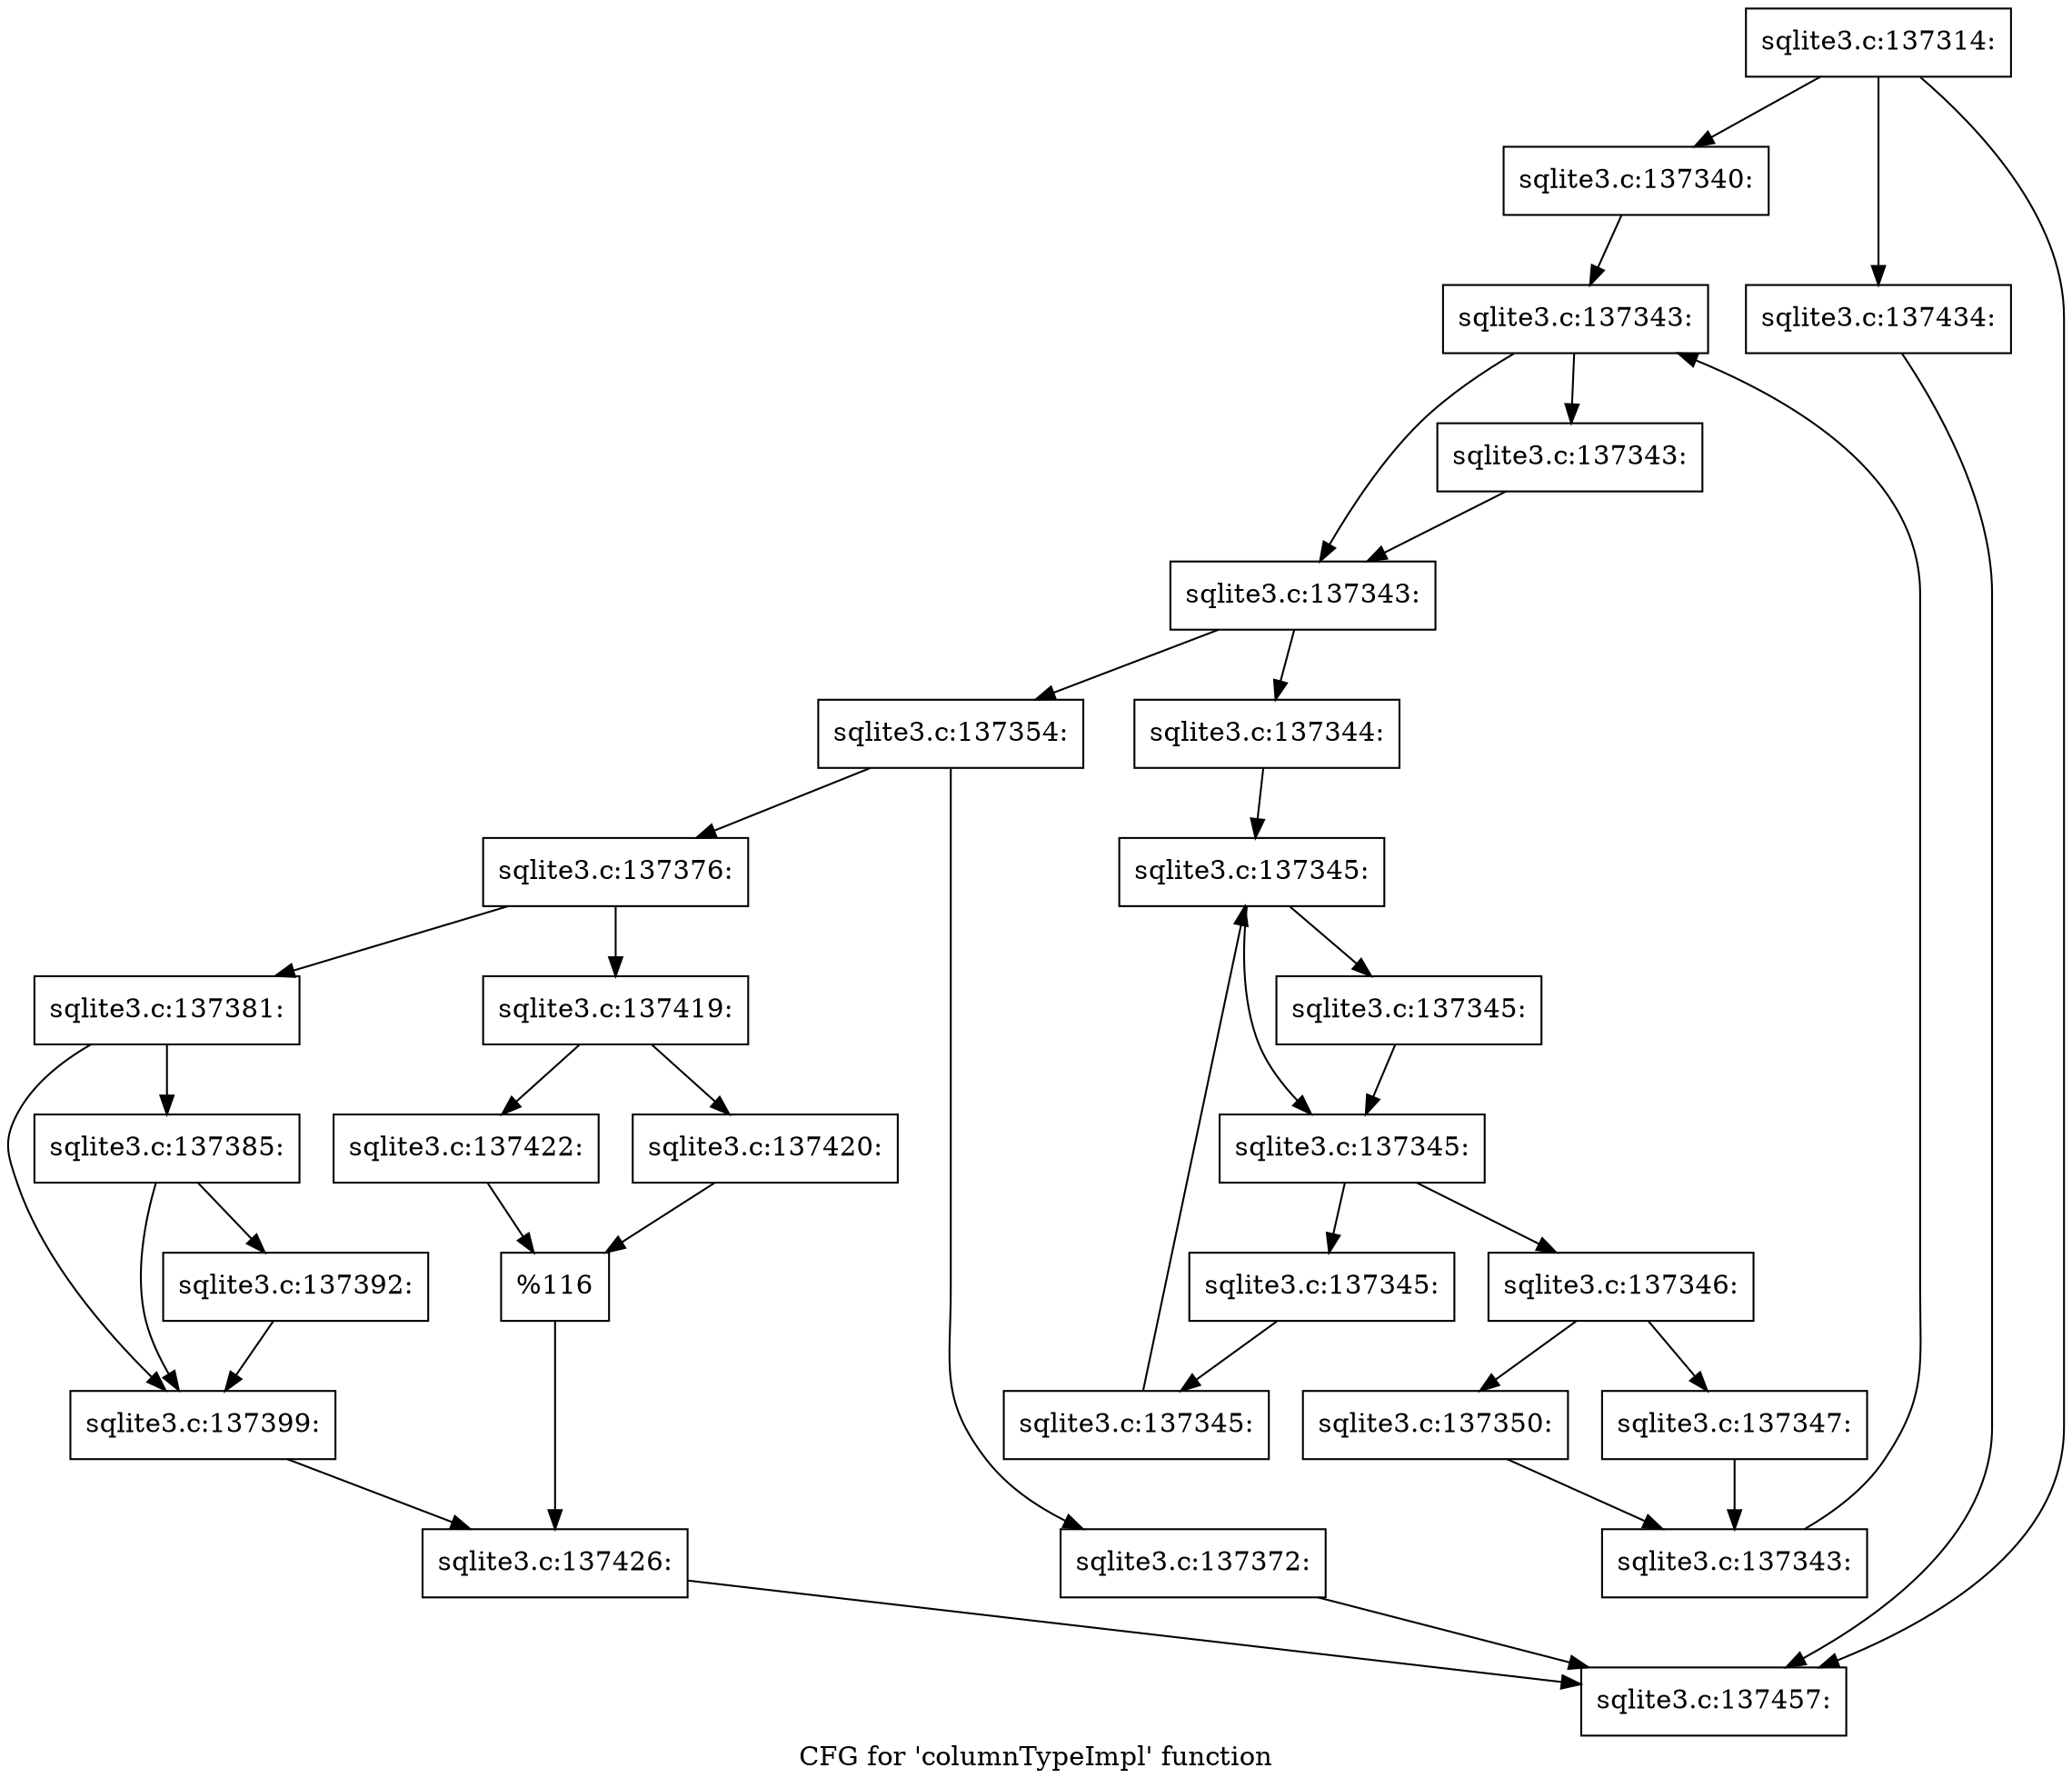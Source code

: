 digraph "CFG for 'columnTypeImpl' function" {
	label="CFG for 'columnTypeImpl' function";

	Node0x55c0f8fdeed0 [shape=record,label="{sqlite3.c:137314:}"];
	Node0x55c0f8fdeed0 -> Node0x55c0f8fe08a0;
	Node0x55c0f8fdeed0 -> Node0x55c0f8fe0c00;
	Node0x55c0f8fdeed0 -> Node0x55c0f8fe93e0;
	Node0x55c0f8fe0c00 [shape=record,label="{sqlite3.c:137340:}"];
	Node0x55c0f8fe0c00 -> Node0x55c0f8fe1a40;
	Node0x55c0f8fe1a40 [shape=record,label="{sqlite3.c:137343:}"];
	Node0x55c0f8fe1a40 -> Node0x55c0f8fe1c70;
	Node0x55c0f8fe1a40 -> Node0x55c0f8fe1c20;
	Node0x55c0f8fe1c70 [shape=record,label="{sqlite3.c:137343:}"];
	Node0x55c0f8fe1c70 -> Node0x55c0f8fe1c20;
	Node0x55c0f8fe1c20 [shape=record,label="{sqlite3.c:137343:}"];
	Node0x55c0f8fe1c20 -> Node0x55c0f8fe2250;
	Node0x55c0f8fe1c20 -> Node0x55c0f8fe1ba0;
	Node0x55c0f8fe2250 [shape=record,label="{sqlite3.c:137344:}"];
	Node0x55c0f8fe2250 -> Node0x55c0f8fe2ab0;
	Node0x55c0f8fe2ab0 [shape=record,label="{sqlite3.c:137345:}"];
	Node0x55c0f8fe2ab0 -> Node0x55c0f8fe2da0;
	Node0x55c0f8fe2ab0 -> Node0x55c0f8fe2d50;
	Node0x55c0f8fe2da0 [shape=record,label="{sqlite3.c:137345:}"];
	Node0x55c0f8fe2da0 -> Node0x55c0f8fe2d50;
	Node0x55c0f8fe2d50 [shape=record,label="{sqlite3.c:137345:}"];
	Node0x55c0f8fe2d50 -> Node0x55c0f8fe2cd0;
	Node0x55c0f8fe2d50 -> Node0x55c0f8fe2900;
	Node0x55c0f8fe2cd0 [shape=record,label="{sqlite3.c:137345:}"];
	Node0x55c0f8fe2cd0 -> Node0x55c0f8fe2c40;
	Node0x55c0f8fe2c40 [shape=record,label="{sqlite3.c:137345:}"];
	Node0x55c0f8fe2c40 -> Node0x55c0f8fe2ab0;
	Node0x55c0f8fe2900 [shape=record,label="{sqlite3.c:137346:}"];
	Node0x55c0f8fe2900 -> Node0x55c0f8fe4010;
	Node0x55c0f8fe2900 -> Node0x55c0f8fe40b0;
	Node0x55c0f8fe4010 [shape=record,label="{sqlite3.c:137347:}"];
	Node0x55c0f8fe4010 -> Node0x55c0f8fe4060;
	Node0x55c0f8fe40b0 [shape=record,label="{sqlite3.c:137350:}"];
	Node0x55c0f8fe40b0 -> Node0x55c0f8fe4060;
	Node0x55c0f8fe4060 [shape=record,label="{sqlite3.c:137343:}"];
	Node0x55c0f8fe4060 -> Node0x55c0f8fe1a40;
	Node0x55c0f8fe1ba0 [shape=record,label="{sqlite3.c:137354:}"];
	Node0x55c0f8fe1ba0 -> Node0x55c0f8fe5720;
	Node0x55c0f8fe1ba0 -> Node0x55c0f8fe5770;
	Node0x55c0f8fe5720 [shape=record,label="{sqlite3.c:137372:}"];
	Node0x55c0f8fe5720 -> Node0x55c0f8fe08a0;
	Node0x55c0f8fe5770 [shape=record,label="{sqlite3.c:137376:}"];
	Node0x55c0f8fe5770 -> Node0x55c0f8fe5c00;
	Node0x55c0f8fe5770 -> Node0x55c0f8fe5ca0;
	Node0x55c0f8fe5c00 [shape=record,label="{sqlite3.c:137381:}"];
	Node0x55c0f8fe5c00 -> Node0x55c0f8fe6080;
	Node0x55c0f8fe5c00 -> Node0x55c0f8fe6030;
	Node0x55c0f8fe6080 [shape=record,label="{sqlite3.c:137385:}"];
	Node0x55c0f8fe6080 -> Node0x55c0f8fe5fe0;
	Node0x55c0f8fe6080 -> Node0x55c0f8fe6030;
	Node0x55c0f8fe5fe0 [shape=record,label="{sqlite3.c:137392:}"];
	Node0x55c0f8fe5fe0 -> Node0x55c0f8fe6030;
	Node0x55c0f8fe6030 [shape=record,label="{sqlite3.c:137399:}"];
	Node0x55c0f8fe6030 -> Node0x55c0f8fe5c50;
	Node0x55c0f8fe5ca0 [shape=record,label="{sqlite3.c:137419:}"];
	Node0x55c0f8fe5ca0 -> Node0x55c0f8fe8520;
	Node0x55c0f8fe5ca0 -> Node0x55c0f8fe85c0;
	Node0x55c0f8fe8520 [shape=record,label="{sqlite3.c:137420:}"];
	Node0x55c0f8fe8520 -> Node0x55c0f8fe8570;
	Node0x55c0f8fe85c0 [shape=record,label="{sqlite3.c:137422:}"];
	Node0x55c0f8fe85c0 -> Node0x55c0f8fe8570;
	Node0x55c0f8fe8570 [shape=record,label="{%116}"];
	Node0x55c0f8fe8570 -> Node0x55c0f8fe5c50;
	Node0x55c0f8fe5c50 [shape=record,label="{sqlite3.c:137426:}"];
	Node0x55c0f8fe5c50 -> Node0x55c0f8fe08a0;
	Node0x55c0f8fe93e0 [shape=record,label="{sqlite3.c:137434:}"];
	Node0x55c0f8fe93e0 -> Node0x55c0f8fe08a0;
	Node0x55c0f8fe08a0 [shape=record,label="{sqlite3.c:137457:}"];
}
